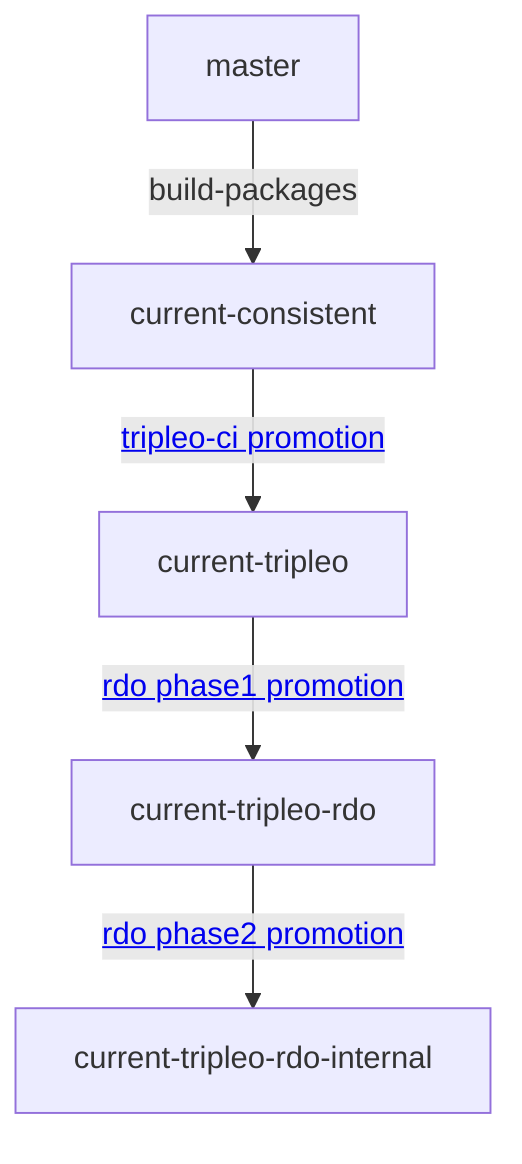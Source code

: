 graph TD
    master --> |build-packages|current-consistent
    current-consistent --> |<a href='http://cistatus.tripleo.org/promotion/'>tripleo-ci promotion</a>|current-tripleo
    current-tripleo --> |<a href='http://cistatus.tripleo.org/phase1/'>rdo phase1 promotion</a>|current-tripleo-rdo
    current-tripleo-rdo --> |<a href='http://cistatus.tripleo.org/phase2/'>rdo phase2 promotion</a>|current-tripleo-rdo-internal